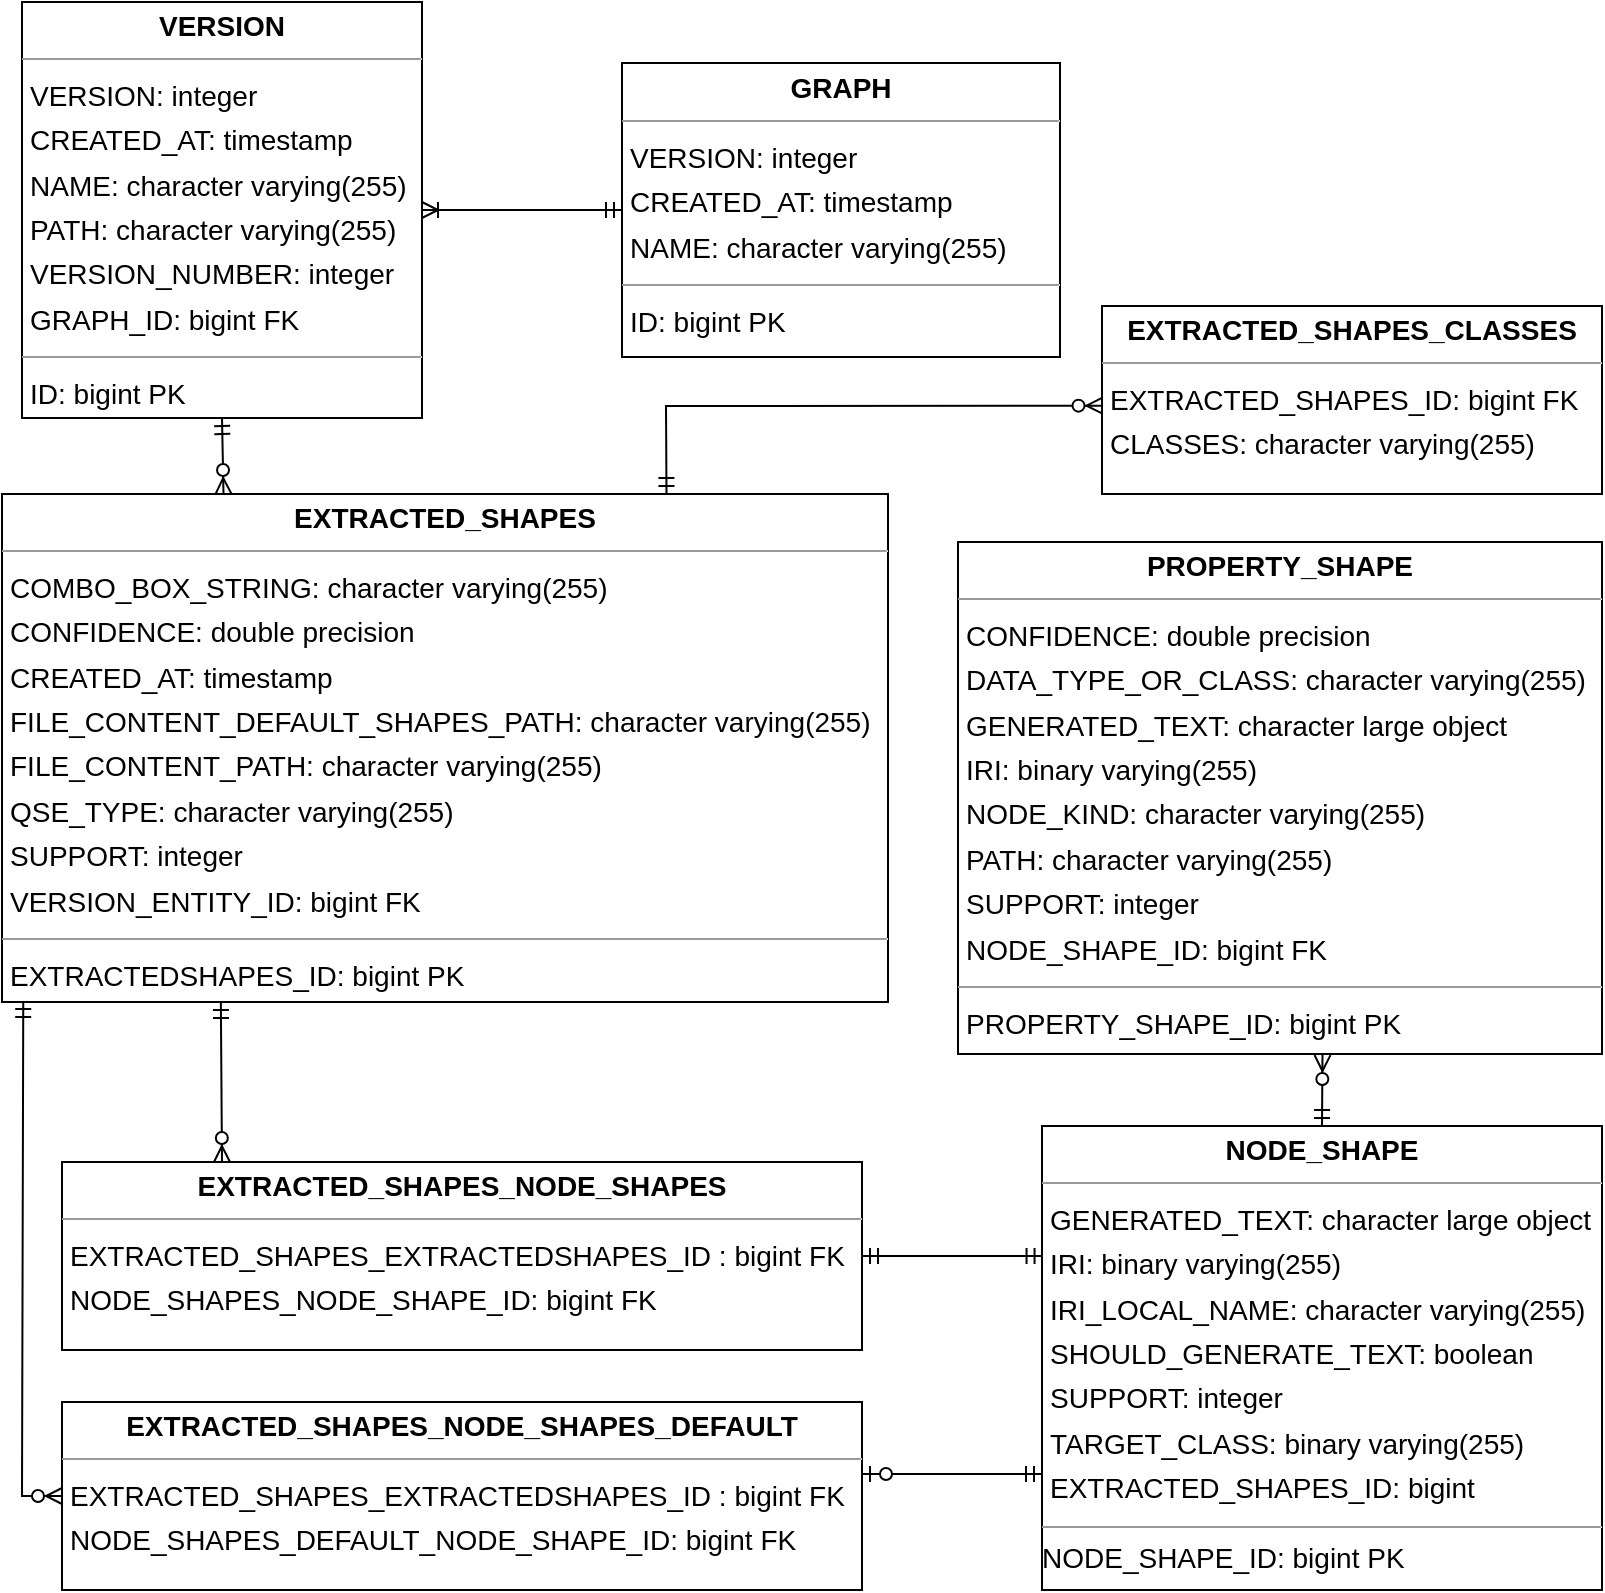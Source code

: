 <mxfile version="24.7.5">
  <diagram id="n_EjeLJXGiH_CpQGuu-Z" name="Page-1">
    <mxGraphModel dx="1800" dy="28" grid="1" gridSize="10" guides="1" tooltips="1" connect="1" arrows="1" fold="1" page="0" pageScale="1" pageWidth="1169" pageHeight="827" background="none" math="0" shadow="0">
      <root>
        <mxCell id="0" />
        <mxCell id="1" parent="0" />
        <mxCell id="node10" value="&lt;p style=&quot;margin:0px;margin-top:4px;text-align:center;&quot;&gt;&lt;b&gt;EXTRACTED_SHAPES&lt;/b&gt;&lt;/p&gt;&lt;hr size=&quot;1&quot;&gt;&lt;p style=&quot;margin:0 0 0 4px;line-height:1.6;&quot;&gt;COMBO_BOX_STRING: character varying(255)&lt;br&gt; CONFIDENCE: double precision&lt;br&gt; CREATED_AT: timestamp&lt;br&gt; FILE_CONTENT_DEFAULT_SHAPES_PATH: character varying(255)&lt;br&gt; FILE_CONTENT_PATH: character varying(255)&lt;br&gt; QSE_TYPE: character varying(255)&lt;br&gt; SUPPORT: integer&lt;br&gt; VERSION_ENTITY_ID: bigint FK&lt;/p&gt;&lt;hr size=&quot;1&quot;&gt;&lt;p style=&quot;margin:0 0 0 4px;line-height:1.6;&quot;&gt;EXTRACTEDSHAPES_ID: bigint PK&lt;/p&gt;" style="verticalAlign=top;align=left;overflow=fill;fontSize=14;fontFamily=Helvetica;html=1;rounded=0;shadow=0;comic=0;labelBackgroundColor=none;strokeWidth=1;arcSize=15;" parent="1" vertex="1">
          <mxGeometry x="-100" y="1126" width="443" height="254" as="geometry" />
        </mxCell>
        <mxCell id="node3" value="&lt;p style=&quot;margin:0px;margin-top:4px;text-align:center;&quot;&gt;&lt;b&gt;EXTRACTED_SHAPES_CLASSES&lt;/b&gt;&lt;/p&gt;&lt;hr size=&quot;1&quot;&gt;&lt;p style=&quot;margin:0 0 0 4px;line-height:1.6;&quot;&gt; EXTRACTED_SHAPES_ID: bigint FK&lt;br&gt; CLASSES: character varying(255)&lt;/p&gt;" style="verticalAlign=top;align=left;overflow=fill;fontSize=14;fontFamily=Helvetica;html=1;rounded=0;shadow=0;comic=0;labelBackgroundColor=none;strokeWidth=1;arcSize=15;" parent="1" vertex="1">
          <mxGeometry x="450" y="1032" width="250" height="94" as="geometry" />
        </mxCell>
        <mxCell id="node4" value="&lt;p style=&quot;margin:0px;margin-top:4px;text-align:center;&quot;&gt;&lt;b&gt;EXTRACTED_SHAPES_NODE_SHAPES_DEFAULT&lt;/b&gt;&lt;/p&gt;&lt;hr size=&quot;1&quot;&gt;&lt;p style=&quot;margin:0 0 0 4px;line-height:1.6;&quot;&gt; EXTRACTED_SHAPES_EXTRACTEDSHAPES_ID&amp;nbsp;: bigint FK&lt;br&gt; NODE_SHAPES_DEFAULT_NODE_SHAPE_ID: bigint FK&lt;/p&gt;" style="verticalAlign=top;align=left;overflow=fill;fontSize=14;fontFamily=Helvetica;html=1;rounded=0;shadow=0;comic=0;labelBackgroundColor=none;strokeWidth=1;arcSize=15;" parent="1" vertex="1">
          <mxGeometry x="-70" y="1580" width="400" height="94" as="geometry" />
        </mxCell>
        <mxCell id="node7" value="&lt;p style=&quot;margin:0px;margin-top:4px;text-align:center;&quot;&gt;&lt;b&gt;GRAPH&lt;/b&gt;&lt;/p&gt;&lt;hr size=&quot;1&quot;&gt;&lt;p style=&quot;margin:0 0 0 4px;line-height:1.6;&quot;&gt; VERSION: integer&lt;br&gt; CREATED_AT: timestamp&lt;br&gt; NAME: character varying(255)&lt;/p&gt;&lt;hr size=&quot;1&quot;&gt;&lt;p style=&quot;margin:0 0 0 4px;line-height:1.6;&quot;&gt; ID: bigint PK&lt;/p&gt;" style="verticalAlign=top;align=left;overflow=fill;fontSize=14;fontFamily=Helvetica;html=1;rounded=0;shadow=0;comic=0;labelBackgroundColor=none;strokeWidth=1;arcSize=15;" parent="1" vertex="1">
          <mxGeometry x="210" y="910.5" width="219" height="147" as="geometry" />
        </mxCell>
        <mxCell id="node0" value="&lt;p style=&quot;margin:0px;margin-top:4px;text-align:center;&quot;&gt;&lt;b&gt;NODE_SHAPE&lt;/b&gt;&lt;/p&gt;&lt;hr size=&quot;1&quot;&gt;&lt;p style=&quot;margin:0 0 0 4px;line-height:1.6;&quot;&gt; GENERATED_TEXT: character large object&lt;br&gt; IRI: binary varying(255)&lt;br&gt; IRI_LOCAL_NAME: character varying(255)&lt;br&gt; SHOULD_GENERATE_TEXT: boolean&lt;br&gt; SUPPORT: integer&lt;br&gt; TARGET_CLASS: binary varying(255)&lt;br&gt; EXTRACTED_SHAPES_ID: bigint&lt;/p&gt;&lt;hr size=&quot;1&quot;&gt;NODE_SHAPE_&lt;span style=&quot;background-color: initial;&quot;&gt;ID: bigint PK&lt;/span&gt;" style="verticalAlign=top;align=left;overflow=fill;fontSize=14;fontFamily=Helvetica;html=1;rounded=0;shadow=0;comic=0;labelBackgroundColor=none;strokeWidth=1;arcSize=15;" parent="1" vertex="1">
          <mxGeometry x="420" y="1442" width="280" height="232" as="geometry" />
        </mxCell>
        <mxCell id="node1" value="&lt;p style=&quot;margin:0px;margin-top:4px;text-align:center;&quot;&gt;&lt;b&gt;PROPERTY_SHAPE&lt;/b&gt;&lt;/p&gt;&lt;hr size=&quot;1&quot;&gt;&lt;p style=&quot;margin:0 0 0 4px;line-height:1.6;&quot;&gt; CONFIDENCE: double precision&lt;br&gt; DATA_TYPE_OR_CLASS: character varying(255)&lt;br&gt; GENERATED_TEXT: character large object&lt;br&gt; IRI: binary varying(255)&lt;br&gt; NODE_KIND: character varying(255)&lt;br&gt; PATH: character varying(255)&lt;br&gt; SUPPORT: integer&lt;br&gt; NODE_SHAPE_ID: bigint FK&lt;/p&gt;&lt;hr size=&quot;1&quot;&gt;&lt;p style=&quot;margin:0 0 0 4px;line-height:1.6;&quot;&gt;PROPERTY_SHAPE_ID: bigint PK&lt;/p&gt;" style="verticalAlign=top;align=left;overflow=fill;fontSize=14;fontFamily=Helvetica;html=1;rounded=0;shadow=0;comic=0;labelBackgroundColor=none;strokeWidth=1;arcSize=15;" parent="1" vertex="1">
          <mxGeometry x="378" y="1150" width="322" height="256" as="geometry" />
        </mxCell>
        <mxCell id="node5" value="&lt;p style=&quot;margin:0px;margin-top:4px;text-align:center;&quot;&gt;&lt;b&gt;VERSION&lt;/b&gt;&lt;/p&gt;&lt;hr size=&quot;1&quot;&gt;&lt;p style=&quot;margin:0 0 0 4px;line-height:1.6;&quot;&gt; VERSION: integer&lt;br&gt; CREATED_AT: timestamp&lt;br&gt; NAME: character varying(255)&lt;br&gt; PATH: character varying(255)&lt;br&gt; VERSION_NUMBER: integer&lt;br&gt; GRAPH_ID: bigint FK&lt;/p&gt;&lt;hr size=&quot;1&quot;&gt;&lt;p style=&quot;margin:0 0 0 4px;line-height:1.6;&quot;&gt; ID: bigint PK&lt;/p&gt;" style="verticalAlign=top;align=left;overflow=fill;fontSize=14;fontFamily=Helvetica;html=1;rounded=0;shadow=0;comic=0;labelBackgroundColor=none;strokeWidth=1;arcSize=15;" parent="1" vertex="1">
          <mxGeometry x="-90" y="880" width="200" height="208" as="geometry" />
        </mxCell>
        <mxCell id="n7M-BrFPSaSVqy9hfxwt-4" value="" style="fontSize=12;html=1;endArrow=ERzeroToMany;startArrow=ERmandOne;rounded=0;exitX=0.5;exitY=1;exitDx=0;exitDy=0;entryX=0.25;entryY=0;entryDx=0;entryDy=0;" parent="1" source="node5" target="node10" edge="1">
          <mxGeometry width="100" height="100" relative="1" as="geometry">
            <mxPoint x="-100" y="1080" as="sourcePoint" />
            <mxPoint y="980" as="targetPoint" />
          </mxGeometry>
        </mxCell>
        <mxCell id="n7M-BrFPSaSVqy9hfxwt-6" value="" style="fontSize=12;html=1;endArrow=ERoneToMany;startArrow=ERmandOne;rounded=0;exitX=0;exitY=0.5;exitDx=0;exitDy=0;entryX=1;entryY=0.5;entryDx=0;entryDy=0;" parent="1" source="node7" target="node5" edge="1">
          <mxGeometry width="100" height="100" relative="1" as="geometry">
            <mxPoint x="260" y="1050" as="sourcePoint" />
            <mxPoint x="360" y="950" as="targetPoint" />
          </mxGeometry>
        </mxCell>
        <mxCell id="n7M-BrFPSaSVqy9hfxwt-7" value="" style="fontSize=12;html=1;endArrow=ERzeroToMany;startArrow=ERmandOne;rounded=0;entryX=0.001;entryY=0.53;entryDx=0;entryDy=0;exitX=0.75;exitY=0;exitDx=0;exitDy=0;entryPerimeter=0;" parent="1" source="node10" target="node3" edge="1">
          <mxGeometry width="100" height="100" relative="1" as="geometry">
            <mxPoint x="360" y="1181" as="sourcePoint" />
            <mxPoint x="520" y="1140" as="targetPoint" />
            <Array as="points">
              <mxPoint x="232" y="1082" />
            </Array>
          </mxGeometry>
        </mxCell>
        <mxCell id="mcAkrSsica0Bs7ON5UIX-2" value="" style="fontSize=12;html=1;endArrow=ERzeroToMany;startArrow=ERmandOne;rounded=0;exitX=0.5;exitY=0;exitDx=0;exitDy=0;entryX=0.566;entryY=1.002;entryDx=0;entryDy=0;entryPerimeter=0;" edge="1" parent="1" source="node0" target="node1">
          <mxGeometry width="100" height="100" relative="1" as="geometry">
            <mxPoint x="329.91" y="1650" as="sourcePoint" />
            <mxPoint x="560" y="1410" as="targetPoint" />
          </mxGeometry>
        </mxCell>
        <mxCell id="mcAkrSsica0Bs7ON5UIX-3" value="&lt;p style=&quot;margin:0px;margin-top:4px;text-align:center;&quot;&gt;&lt;b&gt;EXTRACTED_SHAPES_NODE_SHAPES&lt;/b&gt;&lt;/p&gt;&lt;hr size=&quot;1&quot;&gt;&lt;p style=&quot;margin:0 0 0 4px;line-height:1.6;&quot;&gt; EXTRACTED_SHAPES_EXTRACTEDSHAPES_ID&amp;nbsp;: bigint FK&lt;br&gt; NODE_SHAPES_NODE_SHAPE_ID: bigint FK&lt;/p&gt;" style="verticalAlign=top;align=left;overflow=fill;fontSize=14;fontFamily=Helvetica;html=1;rounded=0;shadow=0;comic=0;labelBackgroundColor=none;strokeWidth=1;arcSize=15;" vertex="1" parent="1">
          <mxGeometry x="-70" y="1460" width="400" height="94" as="geometry" />
        </mxCell>
        <mxCell id="mcAkrSsica0Bs7ON5UIX-5" value="" style="fontSize=12;html=1;endArrow=ERzeroToMany;startArrow=ERmandOne;rounded=0;exitX=0.247;exitY=1;exitDx=0;exitDy=0;exitPerimeter=0;" edge="1" parent="1" source="node10">
          <mxGeometry width="100" height="100" relative="1" as="geometry">
            <mxPoint x="-171" y="1406" as="sourcePoint" />
            <mxPoint x="10" y="1460" as="targetPoint" />
          </mxGeometry>
        </mxCell>
        <mxCell id="mcAkrSsica0Bs7ON5UIX-6" value="" style="fontSize=12;html=1;endArrow=ERmandOne;startArrow=ERmandOne;rounded=0;entryX=0.001;entryY=0.28;entryDx=0;entryDy=0;exitX=1;exitY=0.5;exitDx=0;exitDy=0;entryPerimeter=0;" edge="1" parent="1" source="mcAkrSsica0Bs7ON5UIX-3" target="node0">
          <mxGeometry width="100" height="100" relative="1" as="geometry">
            <mxPoint x="120" y="1430" as="sourcePoint" />
            <mxPoint x="220" y="1330" as="targetPoint" />
          </mxGeometry>
        </mxCell>
        <mxCell id="mcAkrSsica0Bs7ON5UIX-7" value="" style="fontSize=12;html=1;endArrow=ERzeroToMany;startArrow=ERmandOne;rounded=0;exitX=0.024;exitY=0.998;exitDx=0;exitDy=0;entryX=0;entryY=0.5;entryDx=0;entryDy=0;exitPerimeter=0;" edge="1" parent="1" source="node10" target="node4">
          <mxGeometry width="100" height="100" relative="1" as="geometry">
            <mxPoint x="21" y="1404" as="sourcePoint" />
            <mxPoint x="40" y="1470" as="targetPoint" />
            <Array as="points">
              <mxPoint x="-90" y="1627" />
            </Array>
          </mxGeometry>
        </mxCell>
        <mxCell id="mcAkrSsica0Bs7ON5UIX-9" value="" style="fontSize=12;html=1;endArrow=ERzeroToOne;startArrow=ERmandOne;rounded=0;exitX=0;exitY=0.75;exitDx=0;exitDy=0;" edge="1" parent="1" source="node0">
          <mxGeometry width="100" height="100" relative="1" as="geometry">
            <mxPoint x="120" y="1430" as="sourcePoint" />
            <mxPoint x="330" y="1616" as="targetPoint" />
          </mxGeometry>
        </mxCell>
      </root>
    </mxGraphModel>
  </diagram>
</mxfile>
